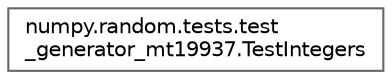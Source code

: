 digraph "Graphical Class Hierarchy"
{
 // LATEX_PDF_SIZE
  bgcolor="transparent";
  edge [fontname=Helvetica,fontsize=10,labelfontname=Helvetica,labelfontsize=10];
  node [fontname=Helvetica,fontsize=10,shape=box,height=0.2,width=0.4];
  rankdir="LR";
  Node0 [id="Node000000",label="numpy.random.tests.test\l_generator_mt19937.TestIntegers",height=0.2,width=0.4,color="grey40", fillcolor="white", style="filled",URL="$dd/da7/classnumpy_1_1random_1_1tests_1_1test__generator__mt19937_1_1TestIntegers.html",tooltip=" "];
}
